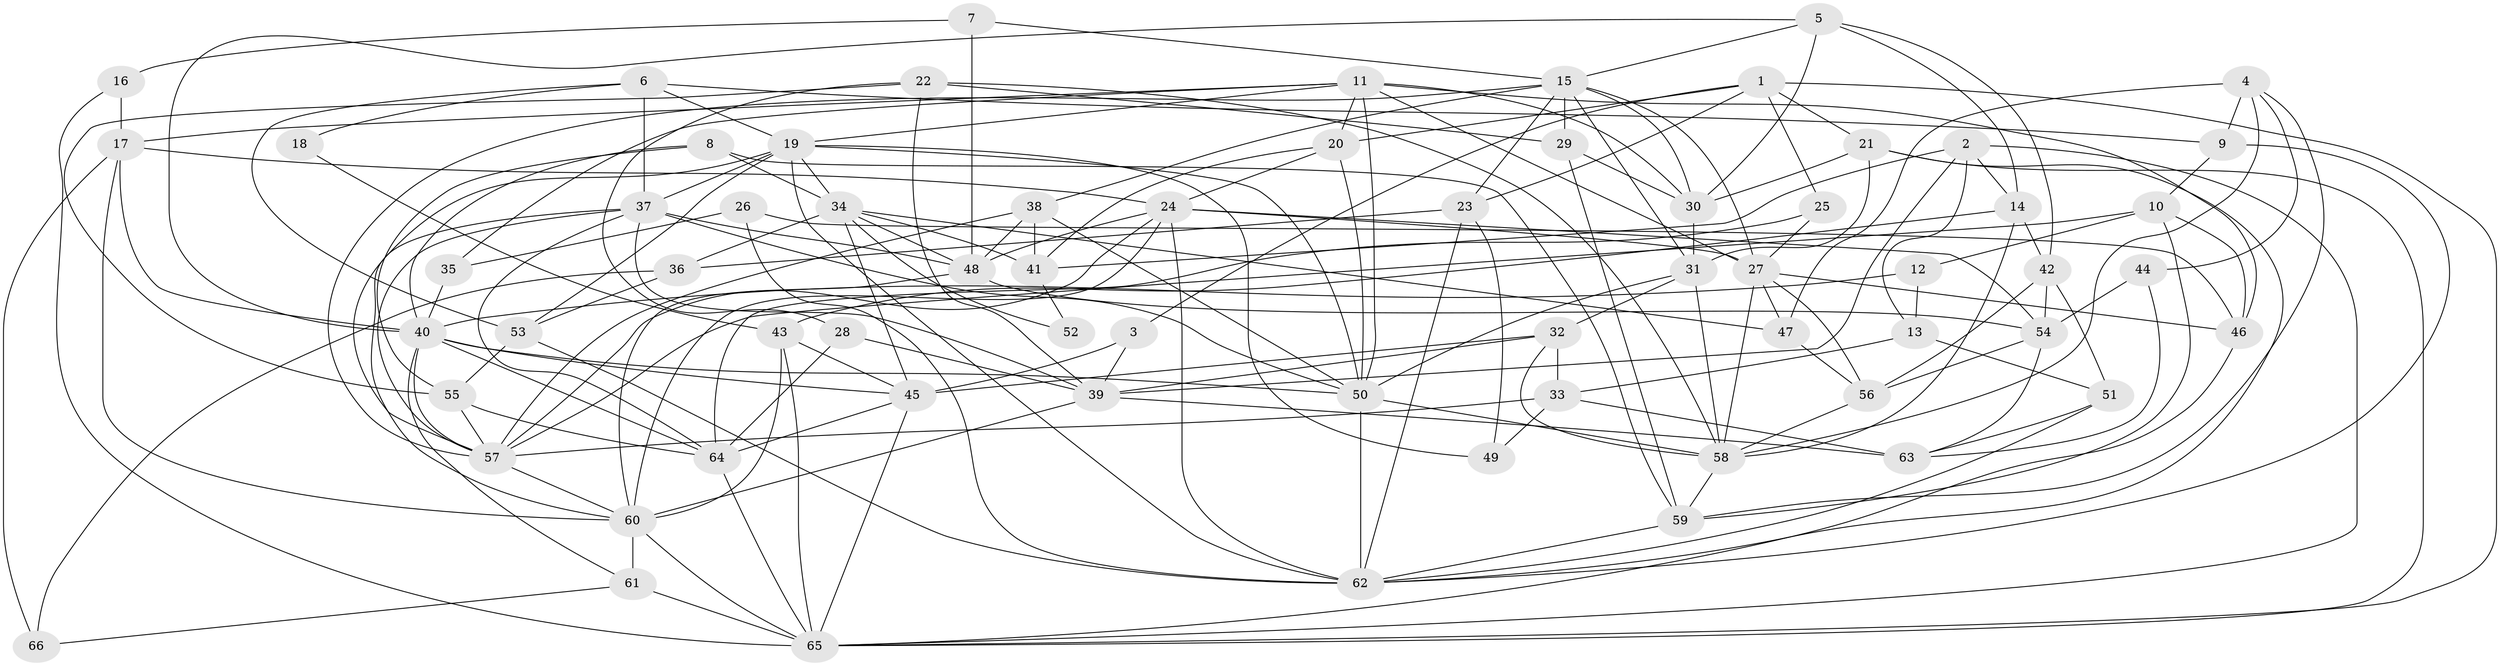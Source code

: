 // original degree distribution, {2: 0.14393939393939395, 5: 0.21212121212121213, 3: 0.2803030303030303, 6: 0.09090909090909091, 4: 0.2196969696969697, 7: 0.03787878787878788, 8: 0.015151515151515152}
// Generated by graph-tools (version 1.1) at 2025/02/03/09/25 03:02:02]
// undirected, 66 vertices, 182 edges
graph export_dot {
graph [start="1"]
  node [color=gray90,style=filled];
  1;
  2;
  3;
  4;
  5;
  6;
  7;
  8;
  9;
  10;
  11;
  12;
  13;
  14;
  15;
  16;
  17;
  18;
  19;
  20;
  21;
  22;
  23;
  24;
  25;
  26;
  27;
  28;
  29;
  30;
  31;
  32;
  33;
  34;
  35;
  36;
  37;
  38;
  39;
  40;
  41;
  42;
  43;
  44;
  45;
  46;
  47;
  48;
  49;
  50;
  51;
  52;
  53;
  54;
  55;
  56;
  57;
  58;
  59;
  60;
  61;
  62;
  63;
  64;
  65;
  66;
  1 -- 3 [weight=1.0];
  1 -- 20 [weight=1.0];
  1 -- 21 [weight=1.0];
  1 -- 23 [weight=1.0];
  1 -- 25 [weight=1.0];
  1 -- 65 [weight=1.0];
  2 -- 13 [weight=1.0];
  2 -- 14 [weight=1.0];
  2 -- 39 [weight=1.0];
  2 -- 41 [weight=1.0];
  2 -- 65 [weight=1.0];
  3 -- 39 [weight=1.0];
  3 -- 45 [weight=1.0];
  4 -- 9 [weight=2.0];
  4 -- 44 [weight=1.0];
  4 -- 47 [weight=1.0];
  4 -- 58 [weight=1.0];
  4 -- 59 [weight=1.0];
  5 -- 14 [weight=1.0];
  5 -- 15 [weight=1.0];
  5 -- 30 [weight=1.0];
  5 -- 40 [weight=1.0];
  5 -- 42 [weight=1.0];
  6 -- 9 [weight=1.0];
  6 -- 18 [weight=1.0];
  6 -- 19 [weight=1.0];
  6 -- 37 [weight=1.0];
  6 -- 53 [weight=1.0];
  7 -- 15 [weight=1.0];
  7 -- 16 [weight=1.0];
  7 -- 48 [weight=1.0];
  8 -- 34 [weight=1.0];
  8 -- 40 [weight=1.0];
  8 -- 55 [weight=1.0];
  8 -- 59 [weight=1.0];
  9 -- 10 [weight=1.0];
  9 -- 62 [weight=1.0];
  10 -- 12 [weight=1.0];
  10 -- 46 [weight=1.0];
  10 -- 57 [weight=1.0];
  10 -- 59 [weight=1.0];
  11 -- 17 [weight=1.0];
  11 -- 19 [weight=1.0];
  11 -- 20 [weight=1.0];
  11 -- 27 [weight=1.0];
  11 -- 30 [weight=1.0];
  11 -- 35 [weight=1.0];
  11 -- 46 [weight=1.0];
  11 -- 50 [weight=1.0];
  12 -- 13 [weight=1.0];
  12 -- 40 [weight=1.0];
  13 -- 33 [weight=1.0];
  13 -- 51 [weight=1.0];
  14 -- 42 [weight=1.0];
  14 -- 43 [weight=2.0];
  14 -- 58 [weight=2.0];
  15 -- 23 [weight=1.0];
  15 -- 27 [weight=1.0];
  15 -- 29 [weight=1.0];
  15 -- 30 [weight=1.0];
  15 -- 31 [weight=1.0];
  15 -- 38 [weight=1.0];
  15 -- 57 [weight=1.0];
  16 -- 17 [weight=1.0];
  16 -- 65 [weight=1.0];
  17 -- 24 [weight=1.0];
  17 -- 40 [weight=1.0];
  17 -- 60 [weight=1.0];
  17 -- 66 [weight=1.0];
  18 -- 43 [weight=1.0];
  19 -- 34 [weight=1.0];
  19 -- 37 [weight=1.0];
  19 -- 49 [weight=1.0];
  19 -- 50 [weight=1.0];
  19 -- 53 [weight=1.0];
  19 -- 57 [weight=1.0];
  19 -- 62 [weight=1.0];
  20 -- 24 [weight=1.0];
  20 -- 41 [weight=1.0];
  20 -- 50 [weight=1.0];
  21 -- 30 [weight=1.0];
  21 -- 31 [weight=1.0];
  21 -- 62 [weight=1.0];
  21 -- 65 [weight=1.0];
  22 -- 28 [weight=1.0];
  22 -- 29 [weight=1.0];
  22 -- 39 [weight=1.0];
  22 -- 55 [weight=1.0];
  22 -- 58 [weight=1.0];
  23 -- 36 [weight=1.0];
  23 -- 49 [weight=1.0];
  23 -- 62 [weight=1.0];
  24 -- 27 [weight=1.0];
  24 -- 48 [weight=1.0];
  24 -- 54 [weight=1.0];
  24 -- 57 [weight=1.0];
  24 -- 60 [weight=1.0];
  24 -- 62 [weight=1.0];
  25 -- 27 [weight=1.0];
  25 -- 64 [weight=1.0];
  26 -- 35 [weight=1.0];
  26 -- 46 [weight=1.0];
  26 -- 62 [weight=2.0];
  27 -- 46 [weight=1.0];
  27 -- 47 [weight=1.0];
  27 -- 56 [weight=1.0];
  27 -- 58 [weight=1.0];
  28 -- 39 [weight=1.0];
  28 -- 64 [weight=2.0];
  29 -- 30 [weight=1.0];
  29 -- 59 [weight=1.0];
  30 -- 31 [weight=1.0];
  31 -- 32 [weight=1.0];
  31 -- 50 [weight=1.0];
  31 -- 58 [weight=1.0];
  32 -- 33 [weight=1.0];
  32 -- 39 [weight=1.0];
  32 -- 45 [weight=1.0];
  32 -- 58 [weight=1.0];
  33 -- 49 [weight=1.0];
  33 -- 57 [weight=1.0];
  33 -- 63 [weight=2.0];
  34 -- 36 [weight=1.0];
  34 -- 41 [weight=1.0];
  34 -- 45 [weight=1.0];
  34 -- 47 [weight=1.0];
  34 -- 48 [weight=1.0];
  34 -- 52 [weight=1.0];
  35 -- 40 [weight=1.0];
  36 -- 53 [weight=1.0];
  36 -- 66 [weight=1.0];
  37 -- 39 [weight=1.0];
  37 -- 48 [weight=1.0];
  37 -- 50 [weight=1.0];
  37 -- 57 [weight=1.0];
  37 -- 60 [weight=1.0];
  37 -- 64 [weight=1.0];
  38 -- 41 [weight=1.0];
  38 -- 48 [weight=1.0];
  38 -- 50 [weight=1.0];
  38 -- 57 [weight=1.0];
  39 -- 60 [weight=1.0];
  39 -- 63 [weight=1.0];
  40 -- 45 [weight=2.0];
  40 -- 50 [weight=1.0];
  40 -- 57 [weight=1.0];
  40 -- 61 [weight=1.0];
  40 -- 64 [weight=1.0];
  41 -- 52 [weight=1.0];
  42 -- 51 [weight=1.0];
  42 -- 54 [weight=1.0];
  42 -- 56 [weight=1.0];
  43 -- 45 [weight=1.0];
  43 -- 60 [weight=2.0];
  43 -- 65 [weight=1.0];
  44 -- 54 [weight=1.0];
  44 -- 63 [weight=1.0];
  45 -- 64 [weight=1.0];
  45 -- 65 [weight=1.0];
  46 -- 65 [weight=1.0];
  47 -- 56 [weight=1.0];
  48 -- 54 [weight=1.0];
  48 -- 60 [weight=1.0];
  50 -- 58 [weight=1.0];
  50 -- 62 [weight=1.0];
  51 -- 62 [weight=1.0];
  51 -- 63 [weight=1.0];
  53 -- 55 [weight=2.0];
  53 -- 62 [weight=1.0];
  54 -- 56 [weight=1.0];
  54 -- 63 [weight=1.0];
  55 -- 57 [weight=1.0];
  55 -- 64 [weight=1.0];
  56 -- 58 [weight=1.0];
  57 -- 60 [weight=1.0];
  58 -- 59 [weight=1.0];
  59 -- 62 [weight=1.0];
  60 -- 61 [weight=2.0];
  60 -- 65 [weight=1.0];
  61 -- 65 [weight=1.0];
  61 -- 66 [weight=1.0];
  64 -- 65 [weight=1.0];
}

